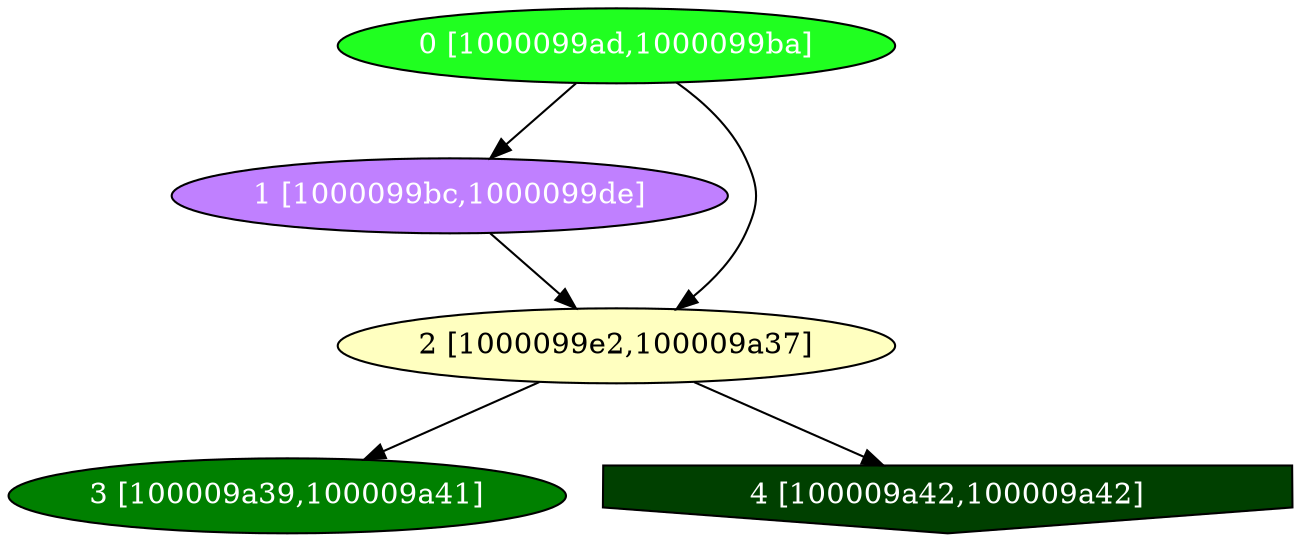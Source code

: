 diGraph tar{
	tar_0  [style=filled fillcolor="#20FF20" fontcolor="#ffffff" shape=oval label="0 [1000099ad,1000099ba]"]
	tar_1  [style=filled fillcolor="#C080FF" fontcolor="#ffffff" shape=oval label="1 [1000099bc,1000099de]"]
	tar_2  [style=filled fillcolor="#FFFFC0" fontcolor="#000000" shape=oval label="2 [1000099e2,100009a37]"]
	tar_3  [style=filled fillcolor="#008000" fontcolor="#ffffff" shape=oval label="3 [100009a39,100009a41]"]
	tar_4  [style=filled fillcolor="#004000" fontcolor="#ffffff" shape=invhouse label="4 [100009a42,100009a42]"]

	tar_0 -> tar_1
	tar_0 -> tar_2
	tar_1 -> tar_2
	tar_2 -> tar_3
	tar_2 -> tar_4
}